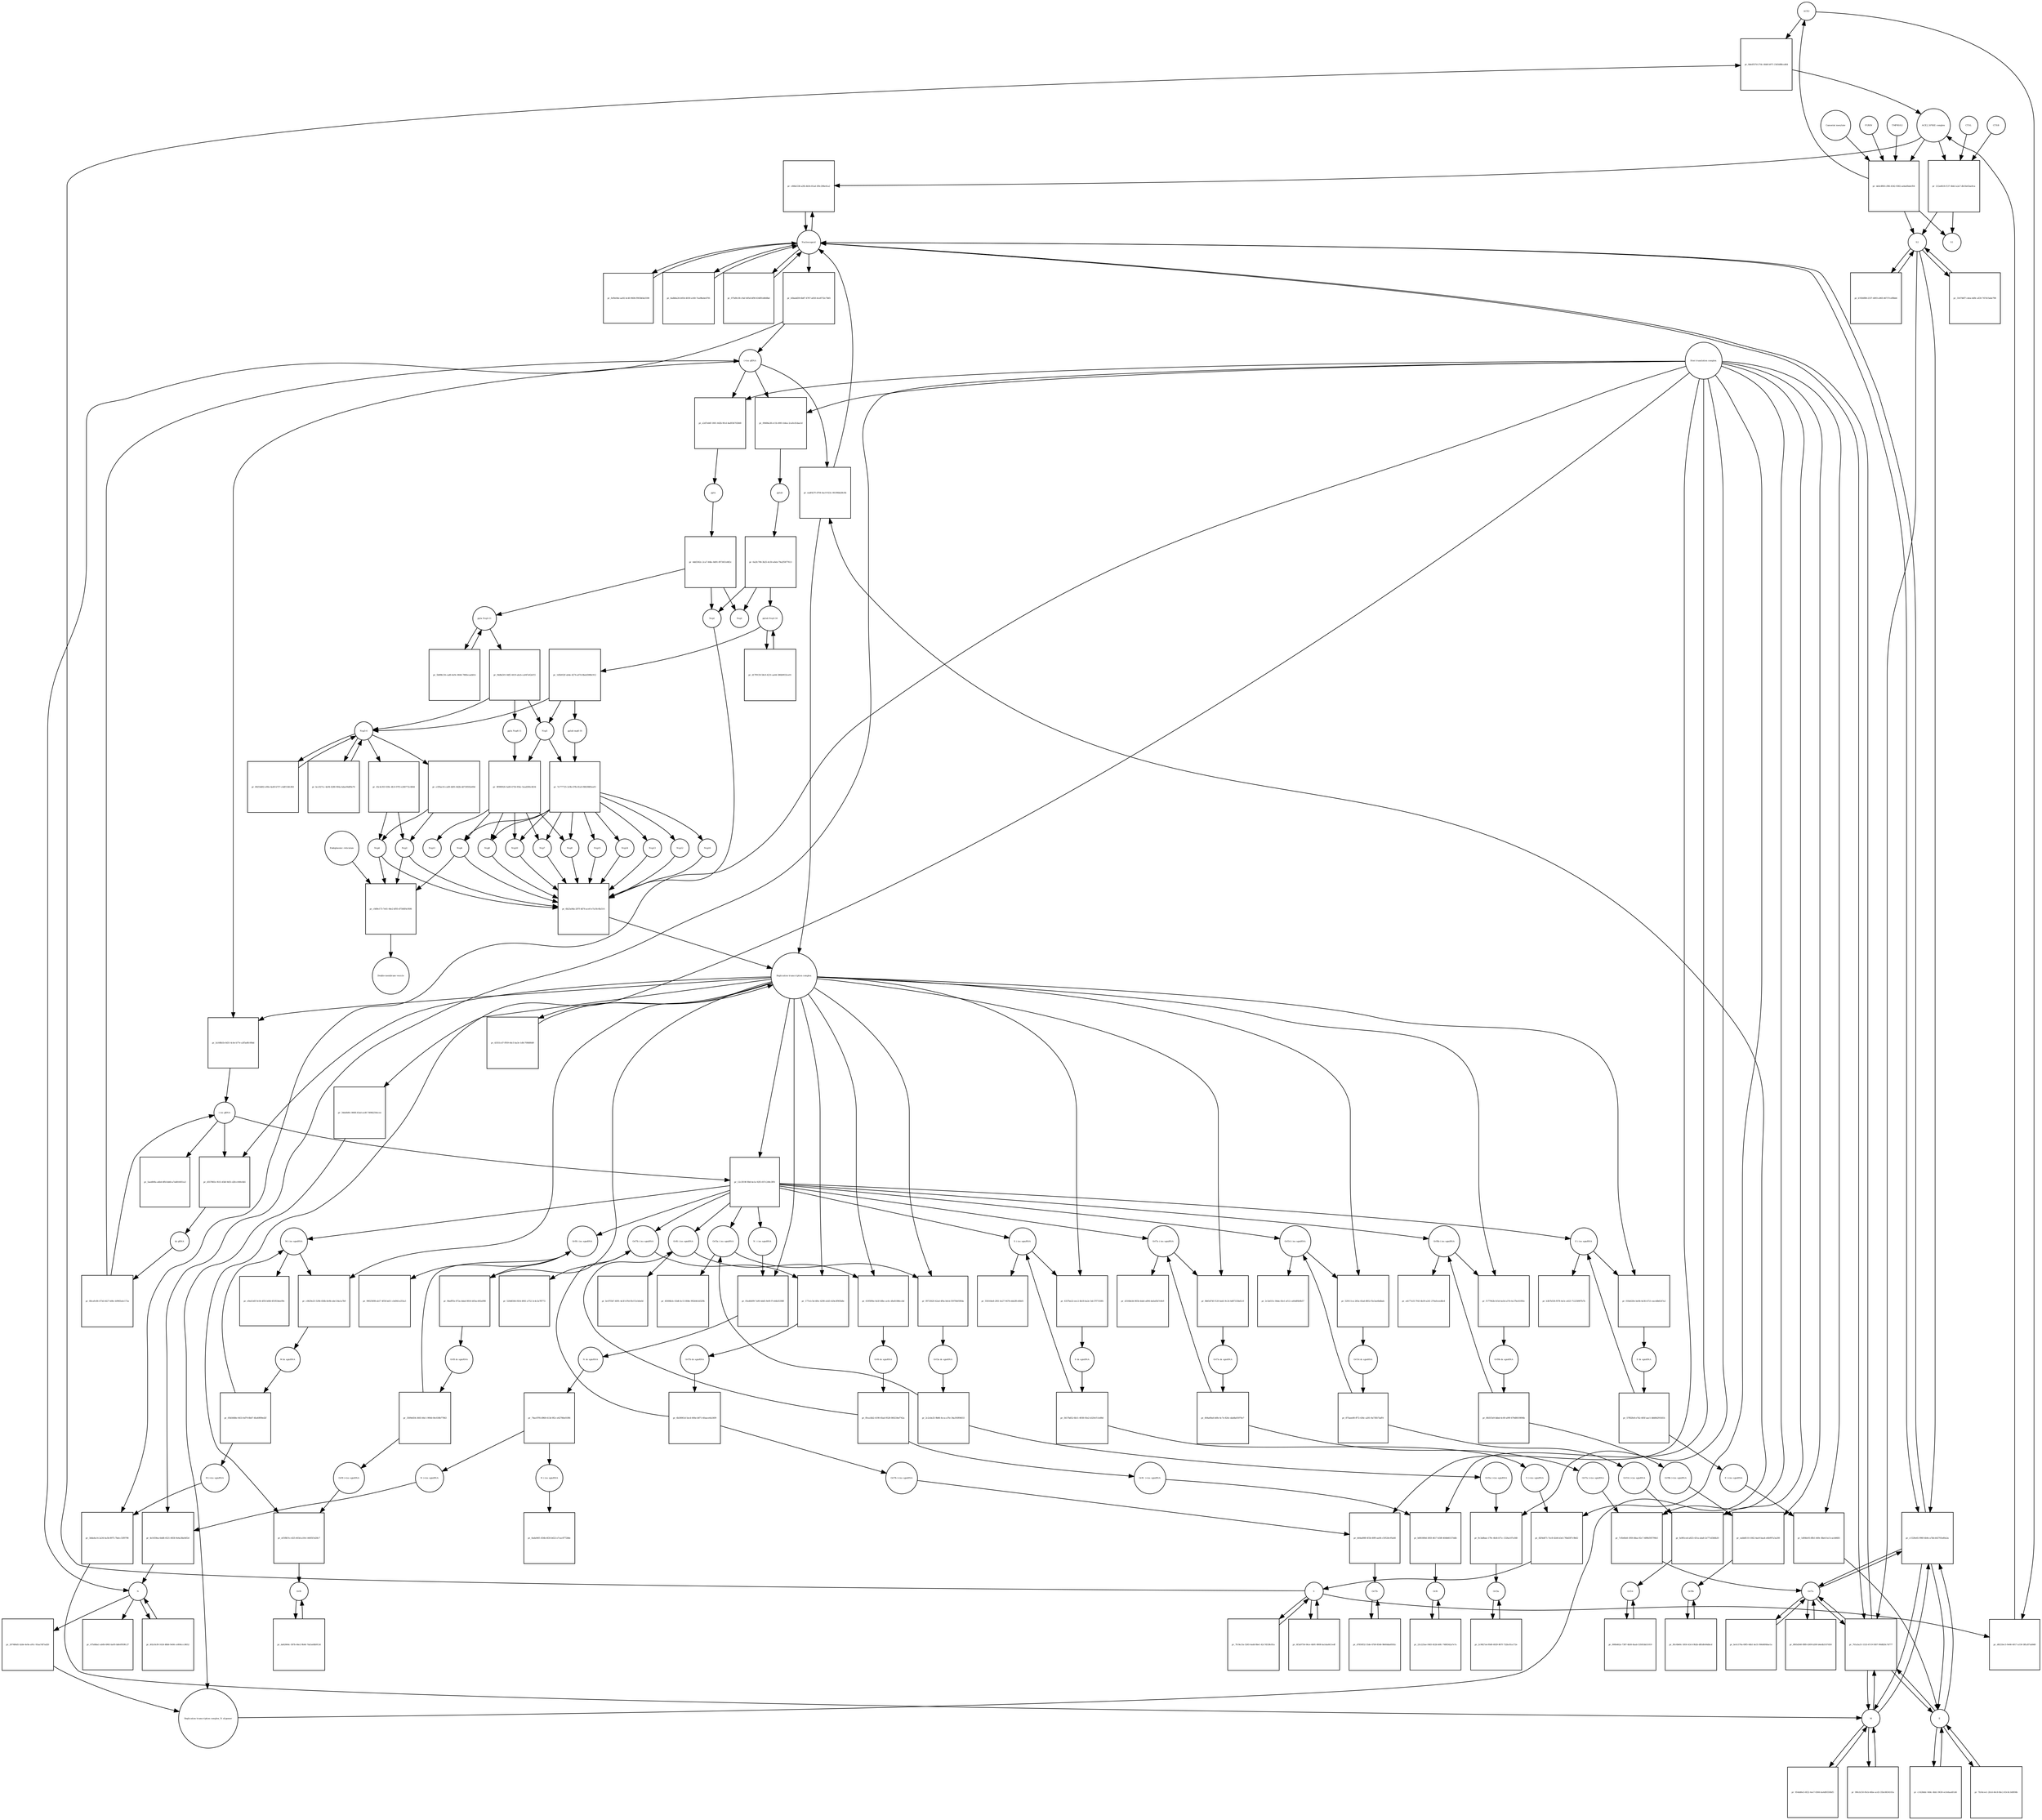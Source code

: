 strict digraph  {
ACE2 [annotation="", bipartite=0, cls=macromolecule, fontsize=4, label=ACE2, shape=circle];
"pr_8ded537d-27dc-40d6-b971-23d3d88ca464" [annotation="", bipartite=1, cls=process, fontsize=4, label="pr_8ded537d-27dc-40d6-b971-23d3d88ca464", shape=square];
"ACE2_SPIKE complex" [annotation="", bipartite=0, cls=complex, fontsize=4, label="ACE2_SPIKE complex", shape=circle];
S [annotation=urn_miriam_uniprot_P0DTC2, bipartite=0, cls=macromolecule, fontsize=4, label=S, shape=circle];
Nucleocapsid [annotation="urn_miriam_obo.go_GO%3A0019013", bipartite=0, cls=complex, fontsize=4, label=Nucleocapsid, shape=circle];
"pr_c866e538-a2fb-4b54-81ad-3f0c298e41a2" [annotation="", bipartite=1, cls=process, fontsize=4, label="pr_c866e538-a2fb-4b54-81ad-3f0c298e41a2", shape=square];
"pr_212a8418-f137-4bb3-a2a7-db10e63ae9ca" [annotation="", bipartite=1, cls=process, fontsize=4, label="pr_212a8418-f137-4bb3-a2a7-db10e63ae9ca", shape=square];
S2 [annotation=urn_miriam_interpro_IPR002552, bipartite=0, cls=macromolecule, fontsize=4, label=S2, shape=circle];
CTSB [annotation="", bipartite=0, cls=macromolecule, fontsize=4, label=CTSB, shape=circle];
CTSL [annotation="", bipartite=0, cls=macromolecule, fontsize=4, label=CTSL, shape=circle];
S1 [annotation=urn_miriam_interpro_IPR002551, bipartite=0, cls=macromolecule, fontsize=4, label=S1, shape=circle];
"pr_d9233ec5-9e66-4017-a150-5ffa3f7ab9d0" [annotation="", bipartite=1, cls=process, fontsize=4, label="pr_d9233ec5-9e66-4017-a150-5ffa3f7ab9d0", shape=square];
"pr_761a5a31-1533-47c9-9307-90d820c7d777" [annotation="", bipartite=1, cls=process, fontsize=4, label="pr_761a5a31-1533-47c9-9307-90d820c7d777", shape=square];
E [annotation=urn_miriam_uniprot_P0DTC4, bipartite=0, cls=macromolecule, fontsize=4, label=E, shape=circle];
M [annotation=urn_miriam_uniprot_P0DTC5, bipartite=0, cls=macromolecule, fontsize=4, label=M, shape=circle];
Orf7a [annotation=urn_miriam_uniprot_P0DTC7, bipartite=0, cls=macromolecule, fontsize=4, label=Orf7a, shape=circle];
"pr_b5badd39-6b87-4767-a650-4ce8732c7b65" [annotation="", bipartite=1, cls=process, fontsize=4, label="pr_b5badd39-6b87-4767-a650-4ce8732c7b65", shape=square];
"(+)ss gRNA" [annotation=urn_miriam_refseq_NC_045512, bipartite=0, cls="nucleic acid feature", fontsize=4, label="(+)ss gRNA", shape=circle];
N [annotation=urn_miriam_uniprot_P0DTC9, bipartite=0, cls="macromolecule multimer", fontsize=4, label=N, shape=circle];
"pr_fef0e04e-aa92-4c40-9606-f903bfda5598" [annotation="", bipartite=1, cls=process, fontsize=4, label="pr_fef0e04e-aa92-4c40-9606-f903bfda5598", shape=square];
"pr_6adb6a26-b934-4030-a160-7ea98a4e4781" [annotation="", bipartite=1, cls=process, fontsize=4, label="pr_6adb6a26-b934-4030-a160-7ea98a4e4781", shape=square];
"pr_475d4ba1-ab0b-4965-ba95-bbfef959fc27" [annotation="", bipartite=1, cls=process, fontsize=4, label="pr_475d4ba1-ab0b-4965-ba95-bbfef959fc27", shape=square];
"pr_402c8cf8-1624-48b6-9e84-ce804ccc8652" [annotation="", bipartite=1, cls=process, fontsize=4, label="pr_402c8cf8-1624-48b6-9e84-ce804ccc8652", shape=square];
"N (+)ss sgmRNA" [annotation=urn_miriam_ncbigene_43740575, bipartite=0, cls="nucleic acid feature", fontsize=4, label="N (+)ss sgmRNA", shape=circle];
"pr_4e1659ea-6dd8-4521-8458-9e4a38a64f2d" [annotation="", bipartite=1, cls=process, fontsize=4, label="pr_4e1659ea-6dd8-4521-8458-9e4a38a64f2d", shape=square];
"Host translation complex" [annotation="urn_miriam_obo.go_GO%3A0070992", bipartite=0, cls=complex, fontsize=4, label="Host translation complex", shape=circle];
"pr_075d9c38-c9af-405d-bf90-634f81d668bd" [annotation="", bipartite=1, cls=process, fontsize=4, label="pr_075d9c38-c9af-405d-bf90-634f81d668bd", shape=square];
"pr_de6c8f60-cf86-4342-9382-aebed9abcf04" [annotation="", bipartite=1, cls=process, fontsize=4, label="pr_de6c8f60-cf86-4342-9382-aebed9abcf04", shape=square];
FURIN [annotation="", bipartite=0, cls=macromolecule, fontsize=4, label=FURIN, shape=circle];
TMPRSS2 [annotation="", bipartite=0, cls=macromolecule, fontsize=4, label=TMPRSS2, shape=circle];
"Camostat mesylate" [annotation="urn_miriam_pubchem.compound_2536", bipartite=0, cls="simple chemical", fontsize=4, label="Camostat mesylate", shape=circle];
"pr_316746f7-cdea-4d9c-af20-747d15abe798" [annotation="", bipartite=1, cls=process, fontsize=4, label="pr_316746f7-cdea-4d9c-af20-747d15abe798", shape=square];
"Replication transcription complex_N oligomer" [annotation="", bipartite=0, cls=complex, fontsize=4, label="Replication transcription complex_N oligomer", shape=circle];
"pr_eadf427f-d704-4ac9-923c-06196bb28c6b" [annotation="", bipartite=1, cls=process, fontsize=4, label="pr_eadf427f-d704-4ac9-923c-06196bb28c6b", shape=square];
"Replication transcription complex" [annotation="", bipartite=0, cls=complex, fontsize=4, label="Replication transcription complex", shape=circle];
"pr_c1529e45-990f-4b9e-a7db-b02705e80a2a" [annotation="", bipartite=1, cls=process, fontsize=4, label="pr_c1529e45-990f-4b9e-a7db-b02705e80a2a", shape=square];
"pr_b7d56f88-2337-4093-a965-66737cef8bb6" [annotation="", bipartite=1, cls=process, fontsize=4, label="pr_b7d56f88-2337-4093-a965-66737cef8bb6", shape=square];
"pp1a Nsp3-11" [annotation=urn_miriam_uniprot_P0DTC1, bipartite=0, cls=macromolecule, fontsize=4, label="pp1a Nsp3-11", shape=circle];
"pr_f4d8a501-8df2-4410-abcb-ca047e62ef15" [annotation="", bipartite=1, cls=process, fontsize=4, label="pr_f4d8a501-8df2-4410-abcb-ca047e62ef15", shape=square];
"pp1a Nsp6-11" [annotation=urn_miriam_uniprot_P0DTC1, bipartite=0, cls=macromolecule, fontsize=4, label="pp1a Nsp6-11", shape=circle];
"Nsp3-4" [annotation="urn_miriam_ncbiprotein_YP_009725299|urn_miriam_ncbiprotein_YP_009725300", bipartite=0, cls=macromolecule, fontsize=4, label="Nsp3-4", shape=circle];
Nsp5 [annotation=urn_miriam_ncbiprotein_YP_009725301, bipartite=0, cls="macromolecule multimer", fontsize=4, label=Nsp5, shape=circle];
"Endoplasmic reticulum" [annotation="urn_miriam_obo.go_GO%3A0005783", bipartite=0, cls=complex, fontsize=4, label="Endoplasmic reticulum", shape=circle];
"pr_c0d9e173-7e61-44e2-bf93-d7566f4cf606" [annotation="", bipartite=1, cls=process, fontsize=4, label="pr_c0d9e173-7e61-44e2-bf93-d7566f4cf606", shape=square];
"Double-membrane vesicle" [annotation="urn_miriam_obo.go_GO%3A0039718", bipartite=0, cls=complex, fontsize=4, label="Double-membrane vesicle", shape=circle];
Nsp4 [annotation=urn_miriam_ncbiprotein_YP_009725300, bipartite=0, cls=macromolecule, fontsize=4, label=Nsp4, shape=circle];
Nsp3 [annotation=urn_miriam_ncbiprotein_YP_009725299, bipartite=0, cls=macromolecule, fontsize=4, label=Nsp3, shape=circle];
Nsp6 [annotation=urn_miriam_ncbiprotein_YP_009725302, bipartite=0, cls=macromolecule, fontsize=4, label=Nsp6, shape=circle];
"pr_5b89b134-cad0-4e9c-8644-786fecaebfcb" [annotation="", bipartite=1, cls=process, fontsize=4, label="pr_5b89b134-cad0-4e9c-8644-786fecaebfcb", shape=square];
"pr_80254d02-e90e-4a49-b757-c4df154fc861" [annotation="", bipartite=1, cls=process, fontsize=4, label="pr_80254d02-e90e-4a49-b757-c4df154fc861", shape=square];
"pp1ab Nsp3-16" [annotation=urn_miriam_uniprot_P0DTD1, bipartite=0, cls=macromolecule, fontsize=4, label="pp1ab Nsp3-16", shape=circle];
"pr_d17f9159-58c0-4231-ae44-586b9933ce01" [annotation="", bipartite=1, cls=process, fontsize=4, label="pr_d17f9159-58c0-4231-ae44-586b9933ce01", shape=square];
"pr_1d5b932f-ab4e-4274-a07d-8beb5988c912" [annotation="", bipartite=1, cls=process, fontsize=4, label="pr_1d5b932f-ab4e-4274-a07d-8beb5988c912", shape=square];
"pp1ab nsp6-16" [annotation=urn_miriam_uniprot_P0DTD1, bipartite=0, cls=macromolecule, fontsize=4, label="pp1ab nsp6-16", shape=circle];
"pr_954dd6e5-6f22-4ee7-8366-ba4df6558bf5" [annotation="", bipartite=1, cls=process, fontsize=4, label="pr_954dd6e5-6f22-4ee7-8366-ba4df6558bf5", shape=square];
"pr_c1428ddc-9d4c-4bb1-9630-ecfe8aad01d6" [annotation="", bipartite=1, cls=process, fontsize=4, label="pr_c1428ddc-9d4c-4bb1-9630-ecfe8aad01d6", shape=square];
"pr_6f3a9754-04ce-4b91-8008-ba1dad411edf" [annotation="", bipartite=1, cls=process, fontsize=4, label="pr_6f3a9754-04ce-4b91-8008-ba1dad411edf", shape=square];
"pr_9f6cb150-f6cb-46be-acd3-35bc8834105a" [annotation="", bipartite=1, cls=process, fontsize=4, label="pr_9f6cb150-f6cb-46be-acd3-35bc8834105a", shape=square];
"pr_7b54cee1-2b1d-46c8-8bc2-83c8c3d0f08b" [annotation="", bipartite=1, cls=process, fontsize=4, label="pr_7b54cee1-2b1d-46c8-8bc2-83c8c3d0f08b", shape=square];
"pr_7fc9a13a-5265-4add-8be1-42c7d538c81a" [annotation="", bipartite=1, cls=process, fontsize=4, label="pr_7fc9a13a-5265-4add-8be1-42c7d538c81a", shape=square];
"pr_be5c576a-69f5-44b1-be31-f66d4f48ae1a" [annotation="", bipartite=1, cls=process, fontsize=4, label="pr_be5c576a-69f5-44b1-be31-f66d4f48ae1a", shape=square];
Orf6 [annotation=urn_miriam_uniprot_P0DTC6, bipartite=0, cls=macromolecule, fontsize=4, label=Orf6, shape=circle];
"pr_23c225ae-f483-452b-b0fc-7480342a7e7a" [annotation="", bipartite=1, cls=process, fontsize=4, label="pr_23c225ae-f483-452b-b0fc-7480342a7e7a", shape=square];
Orf3a [annotation=urn_miriam_uniprot_P0DTC3, bipartite=0, cls=macromolecule, fontsize=4, label=Orf3a, shape=circle];
"pr_2c9827a4-f0d0-4929-867f-732bc81a172e" [annotation="", bipartite=1, cls=process, fontsize=4, label="pr_2c9827a4-f0d0-4929-867f-732bc81a172e", shape=square];
Orf8 [annotation=urn_miriam_uniprot_P0DTC8, bipartite=0, cls=macromolecule, fontsize=4, label=Orf8, shape=circle];
"pr_da82664c-587b-44e2-9b44-7da5a0db913d" [annotation="", bipartite=1, cls=process, fontsize=4, label="pr_da82664c-587b-44e2-9b44-7da5a0db913d", shape=square];
Orf9b [annotation=urn_miriam_uniprot_P0DTD2, bipartite=0, cls=macromolecule, fontsize=4, label=Orf9b, shape=circle];
"pr_85c6b60c-5816-43c4-9b2b-d85dfe84dbcd" [annotation="", bipartite=1, cls=process, fontsize=4, label="pr_85c6b60c-5816-43c4-9b2b-d85dfe84dbcd", shape=square];
Orf14 [annotation=urn_miriam_uniprot_P0DTD3, bipartite=0, cls=macromolecule, fontsize=4, label=Orf14, shape=circle];
"pr_000b462a-7387-4b56-8aab-53581bb51019" [annotation="", bipartite=1, cls=process, fontsize=4, label="pr_000b462a-7387-4b56-8aab-53581bb51019", shape=square];
Orf7b [annotation=urn_miriam_uniprot_P0DTD8, bipartite=0, cls=macromolecule, fontsize=4, label=Orf7b, shape=circle];
"pr_d7850f32-55de-47b9-8546-9b60dda8592c" [annotation="", bipartite=1, cls=process, fontsize=4, label="pr_d7850f32-55de-47b9-8546-9b60dda8592c", shape=square];
"pr_8f65d560-f8f8-4309-b200-b4edb3107d50" [annotation="", bipartite=1, cls=process, fontsize=4, label="pr_8f65d560-f8f8-4309-b200-b4edb3107d50", shape=square];
"M (+)ss sgmRNA" [annotation="", bipartite=0, cls="nucleic acid feature", fontsize=4, label="M (+)ss sgmRNA", shape=circle];
"pr_3dda4a14-2a34-4a3b-8975-7bdcc33f9798" [annotation="", bipartite=1, cls=process, fontsize=4, label="pr_3dda4a14-2a34-4a3b-8975-7bdcc33f9798", shape=square];
"E (+)ss sgmRNA" [annotation="", bipartite=0, cls="nucleic acid feature", fontsize=4, label="E (+)ss sgmRNA", shape=circle];
"pr_1df46e93-8fb1-449c-8be6-fa11cacb8683" [annotation="", bipartite=1, cls=process, fontsize=4, label="pr_1df46e93-8fb1-449c-8be6-fa11cacb8683", shape=square];
"S (+)ss sgmRNA" [annotation="", bipartite=0, cls="nucleic acid feature", fontsize=4, label="S (+)ss sgmRNA", shape=circle];
"pr_82f4d471-7ec8-42d4-b3e5-76bd307c9b62" [annotation="", bipartite=1, cls=process, fontsize=4, label="pr_82f4d471-7ec8-42d4-b3e5-76bd307c9b62", shape=square];
"Orf7a (+)ss sgmRNA" [annotation="", bipartite=0, cls="nucleic acid feature", fontsize=4, label="Orf7a (+)ss sgmRNA", shape=circle];
"pr_7cfb40e8-1f69-48aa-92c7-489b595799e5" [annotation="", bipartite=1, cls=process, fontsize=4, label="pr_7cfb40e8-1f69-48aa-92c7-489b595799e5", shape=square];
"Orf6  (+)ss sgmRNA" [annotation="", bipartite=0, cls="nucleic acid feature", fontsize=4, label="Orf6  (+)ss sgmRNA", shape=circle];
"pr_b081800d-385f-4617-b58f-464b66157ddb" [annotation="", bipartite=1, cls=process, fontsize=4, label="pr_b081800d-385f-4617-b58f-464b66157ddb", shape=square];
"Orf3a (+)ss sgmRNA" [annotation="", bipartite=0, cls="nucleic acid feature", fontsize=4, label="Orf3a (+)ss sgmRNA", shape=circle];
"pr_9c3a8bae-179c-4fe8-b71c-1326a107e368" [annotation="", bipartite=1, cls=process, fontsize=4, label="pr_9c3a8bae-179c-4fe8-b71c-1326a107e368", shape=square];
"Orf8 (+)ss sgmRNA" [annotation="", bipartite=0, cls="nucleic acid feature", fontsize=4, label="Orf8 (+)ss sgmRNA", shape=circle];
"pr_ef1f8b7e-c625-403d-a104-14605f1d28c7" [annotation="", bipartite=1, cls=process, fontsize=4, label="pr_ef1f8b7e-c625-403d-a104-14605f1d28c7", shape=square];
"Orf9b (+)ss sgmRNA" [annotation="", bipartite=0, cls="nucleic acid feature", fontsize=4, label="Orf9b (+)ss sgmRNA", shape=circle];
"pr_eabb8110-1662-4ae9-baa4-e6b997a3a200" [annotation="", bipartite=1, cls=process, fontsize=4, label="pr_eabb8110-1662-4ae9-baa4-e6b997a3a200", shape=square];
"Orf14 (+)ss sgmRNA" [annotation="", bipartite=0, cls="nucleic acid feature", fontsize=4, label="Orf14 (+)ss sgmRNA", shape=circle];
"pr_fa981ced-a823-431a-aba8-2e771d3b6b20" [annotation="", bipartite=1, cls=process, fontsize=4, label="pr_fa981ced-a823-431a-aba8-2e771d3b6b20", shape=square];
"Orf7b (+)ss sgmRNA" [annotation="", bipartite=0, cls="nucleic acid feature", fontsize=4, label="Orf7b (+)ss sgmRNA", shape=circle];
"pr_b64ad98f-6f3b-49f9-aa04-c59526c95a66" [annotation="", bipartite=1, cls=process, fontsize=4, label="pr_b64ad98f-6f3b-49f9-aa04-c59526c95a66", shape=square];
"(-)ss gRNA" [annotation=urn_miriam_refseq_NC_045512, bipartite=0, cls="nucleic acid feature", fontsize=4, label="(-)ss gRNA", shape=circle];
"pr_5aed00fa-a4b4-4ffd-bbfd-a7a6816051a3" [annotation="", bipartite=1, cls=process, fontsize=4, label="pr_5aed00fa-a4b4-4ffd-bbfd-a7a6816051a3", shape=square];
"pr_207484d1-b2de-4e9a-a91c-93aa7df7ad20" [annotation="", bipartite=1, cls=process, fontsize=4, label="pr_207484d1-b2de-4e9a-a91c-93aa7df7ad20", shape=square];
"pr_fa168b1b-0d31-4c4e-b77e-a3f5a8fc00bd" [annotation="", bipartite=1, cls=process, fontsize=4, label="pr_fa168b1b-0d31-4c4e-b77e-a3f5a8fc00bd", shape=square];
"M (-)ss sgmRNA" [annotation=urn_miriam_ncbigene_43740571, bipartite=0, cls="nucleic acid feature", fontsize=4, label="M (-)ss sgmRNA", shape=circle];
"pr_e9afcb0f-9c04-4f50-b0fd-6f1f034ee99c" [annotation="", bipartite=1, cls=process, fontsize=4, label="pr_e9afcb0f-9c04-4f50-b0fd-6f1f034ee99c", shape=square];
"E (-)ss sgmRNA" [annotation=urn_miriam_ncbigene_43740570, bipartite=0, cls="nucleic acid feature", fontsize=4, label="E (-)ss sgmRNA", shape=circle];
"pr_b3b7b536-f078-4e3c-a023-7122589f7b7b" [annotation="", bipartite=1, cls=process, fontsize=4, label="pr_b3b7b536-f078-4e3c-a023-7122589f7b7b", shape=square];
"S (-)ss sgmRNA" [annotation="", bipartite=0, cls="nucleic acid feature", fontsize=4, label="S (-)ss sgmRNA", shape=circle];
"pr_550164e8-2f61-4e27-9478-ebb2ffc40b01" [annotation="", bipartite=1, cls=process, fontsize=4, label="pr_550164e8-2f61-4e27-9478-ebb2ffc40b01", shape=square];
"Orf7a (-)ss sgmRNA" [annotation="", bipartite=0, cls="nucleic acid feature", fontsize=4, label="Orf7a (-)ss sgmRNA", shape=circle];
"pr_d316bb3d-065b-4da6-a894-dafad5b7e9e9" [annotation="", bipartite=1, cls=process, fontsize=4, label="pr_d316bb3d-065b-4da6-a894-dafad5b7e9e9", shape=square];
"Orf6 (-)ss sgmRNA" [annotation="", bipartite=0, cls="nucleic acid feature", fontsize=4, label="Orf6 (-)ss sgmRNA", shape=circle];
"pr_bc67f3b7-4091-4e3f-b7fd-f0cf13cb0a0d" [annotation="", bipartite=1, cls=process, fontsize=4, label="pr_bc67f3b7-4091-4e3f-b7fd-f0cf13cb0a0d", shape=square];
"Orf3a (-)ss sgmRNA" [annotation="", bipartite=0, cls="nucleic acid feature", fontsize=4, label="Orf3a (-)ss sgmRNA", shape=circle];
"pr_45006b3c-63d6-4c15-808e-992b9e5d329b" [annotation="", bipartite=1, cls=process, fontsize=4, label="pr_45006b3c-63d6-4c15-808e-992b9e5d329b", shape=square];
"Orf8 (-)ss sgmRNA" [annotation="", bipartite=0, cls="nucleic acid feature", fontsize=4, label="Orf8 (-)ss sgmRNA", shape=circle];
"pr_99025698-ab17-4f58-bd11-cb4941e255a3" [annotation="", bipartite=1, cls=process, fontsize=4, label="pr_99025698-ab17-4f58-bd11-cb4941e255a3", shape=square];
"Orf9b (-)ss sgmRNA" [annotation="", bipartite=0, cls="nucleic acid feature", fontsize=4, label="Orf9b (-)ss sgmRNA", shape=circle];
"pr_a4177a33-7f43-4b39-a241-270a0ceed6e4" [annotation="", bipartite=1, cls=process, fontsize=4, label="pr_a4177a33-7f43-4b39-a241-270a0ceed6e4", shape=square];
"Orf14 (-)ss sgmRNA" [annotation="", bipartite=0, cls="nucleic acid feature", fontsize=4, label="Orf14 (-)ss sgmRNA", shape=circle];
"pr_2c5a615c-04da-45e1-af12-ca64df6b9b57" [annotation="", bipartite=1, cls=process, fontsize=4, label="pr_2c5a615c-04da-45e1-af12-ca64df6b9b57", shape=square];
"Orf7b (-)ss sgmRNA" [annotation="", bipartite=0, cls="nucleic acid feature", fontsize=4, label="Orf7b (-)ss sgmRNA", shape=circle];
"pr_520d6566-f454-4961-a752-3c4c3a7ff772" [annotation="", bipartite=1, cls=process, fontsize=4, label="pr_520d6566-f454-4961-a752-3c4c3a7ff772", shape=square];
"pr_d557883c-f615-45bf-9d51-d2fcc049c4b5" [annotation="", bipartite=1, cls=process, fontsize=4, label="pr_d557883c-f615-45bf-9d51-d2fcc049c4b5", shape=square];
"ds gRNA" [annotation=urn_miriam_refseq_NC_045512, bipartite=0, cls="nucleic acid feature", fontsize=4, label="ds gRNA", shape=circle];
"pr_c0629e25-529b-458b-8e9b-ede134a1a7b9" [annotation="", bipartite=1, cls=process, fontsize=4, label="pr_c0629e25-529b-458b-8e9b-ede134a1a7b9", shape=square];
"M ds sgmRNA" [annotation="", bipartite=0, cls="nucleic acid feature", fontsize=4, label="M ds sgmRNA", shape=circle];
"pr_018a620e-be0b-4e36-b721-eacddb6247a2" [annotation="", bipartite=1, cls=process, fontsize=4, label="pr_018a620e-be0b-4e36-b721-eacddb6247a2", shape=square];
"E ds sgmRNA" [annotation="", bipartite=0, cls="nucleic acid feature", fontsize=4, label="E ds sgmRNA", shape=circle];
"pr_6337be22-eec2-4b18-ba2e-5dc57f7150f4" [annotation="", bipartite=1, cls=process, fontsize=4, label="pr_6337be22-eec2-4b18-ba2e-5dc57f7150f4", shape=square];
"S ds sgmRNA" [annotation="", bipartite=0, cls="nucleic acid feature", fontsize=4, label="S ds sgmRNA", shape=circle];
"pr_8b65d74f-f120-4ab5-9c24-4d87333bd1c0" [annotation="", bipartite=1, cls=process, fontsize=4, label="pr_8b65d74f-f120-4ab5-9c24-4d87333bd1c0", shape=square];
"Orf7a ds sgmRNA" [annotation="", bipartite=0, cls="nucleic acid feature", fontsize=4, label="Orf7a ds sgmRNA", shape=circle];
"pr_6195f06e-0a5f-48bc-ac6c-dfa81086ccbd" [annotation="", bipartite=1, cls=process, fontsize=4, label="pr_6195f06e-0a5f-48bc-ac6c-dfa81086ccbd", shape=square];
"Orf6 ds sgmRNA" [annotation="", bipartite=0, cls="nucleic acid feature", fontsize=4, label="Orf6 ds sgmRNA", shape=circle];
"pr_f8733620-42ad-4f0a-b0cb-f3970b059fda" [annotation="", bipartite=1, cls=process, fontsize=4, label="pr_f8733620-42ad-4f0a-b0cb-f3970b059fda", shape=square];
"Orf3a ds sgmRNA" [annotation="", bipartite=0, cls="nucleic acid feature", fontsize=4, label="Orf3a ds sgmRNA", shape=circle];
"pr_9bafff5e-872a-4dab-9816-b93ac492a998" [annotation="", bipartite=1, cls=process, fontsize=4, label="pr_9bafff5e-872a-4dab-9816-b93ac492a998", shape=square];
"Orf8 ds sgmRNA" [annotation="", bipartite=0, cls="nucleic acid feature", fontsize=4, label="Orf8 ds sgmRNA", shape=circle];
"pr_f177942b-fe5d-4a5d-a37d-4c27bc61092c" [annotation="", bipartite=1, cls=process, fontsize=4, label="pr_f177942b-fe5d-4a5d-a37d-4c27bc61092c", shape=square];
"Orf9b ds sgmRNA" [annotation="", bipartite=0, cls="nucleic acid feature", fontsize=4, label="Orf9b ds sgmRNA", shape=circle];
"pr_529111ca-265a-45ad-8852-f5e3ae6bdbab" [annotation="", bipartite=1, cls=process, fontsize=4, label="pr_529111ca-265a-45ad-8852-f5e3ae6bdbab", shape=square];
"Orf14 ds sgmRNA" [annotation="", bipartite=0, cls="nucleic acid feature", fontsize=4, label="Orf14 ds sgmRNA", shape=circle];
"pr_177e1c5d-4f4c-4290-a5d3-420e3f905b8e" [annotation="", bipartite=1, cls=process, fontsize=4, label="pr_177e1c5d-4f4c-4290-a5d3-420e3f905b8e", shape=square];
"Orf7b ds sgmRNA" [annotation="", bipartite=0, cls="nucleic acid feature", fontsize=4, label="Orf7b ds sgmRNA", shape=circle];
"pr_08ca9c86-473d-4427-b06c-b9965edc172a" [annotation="", bipartite=1, cls=process, fontsize=4, label="pr_08ca9c86-473d-4427-b06c-b9965edc172a", shape=square];
"pr_05b5668e-0433-4d79-8b67-4fa40f89ed2f" [annotation="", bipartite=1, cls=process, fontsize=4, label="pr_05b5668e-0433-4d79-8b67-4fa40f89ed2f", shape=square];
"pr_57f82fe8-e7b2-405f-aac1-b8d64291fd1b" [annotation="", bipartite=1, cls=process, fontsize=4, label="pr_57f82fe8-e7b2-405f-aac1-b8d64291fd1b", shape=square];
"pr_5617bd52-6b11-4938-93e2-b329cf11e88d" [annotation="", bipartite=1, cls=process, fontsize=4, label="pr_5617bd52-6b11-4938-93e2-b329cf11e88d", shape=square];
"pr_604a69a6-b0fe-4c7e-824c-dab8a05970e7" [annotation="", bipartite=1, cls=process, fontsize=4, label="pr_604a69a6-b0fe-4c7e-824c-dab8a05970e7", shape=square];
"pr_f0ca1db2-4190-45ad-9528-060234ef742a" [annotation="", bipartite=1, cls=process, fontsize=4, label="pr_f0ca1db2-4190-45ad-9528-060234ef742a", shape=square];
"pr_2c2cde25-9b86-4cca-a7fe-34a393f06033" [annotation="", bipartite=1, cls=process, fontsize=4, label="pr_2c2cde25-9b86-4cca-a7fe-34a393f06033", shape=square];
"pr_3509e834-3603-46c1-900d-04c030b77843" [annotation="", bipartite=1, cls=process, fontsize=4, label="pr_3509e834-3603-46c1-900d-04c030b77843", shape=square];
"pr_8fd1f3e9-bbbd-4c69-a99f-679d8019894b" [annotation="", bipartite=1, cls=process, fontsize=4, label="pr_8fd1f3e9-bbbd-4c69-a99f-679d8019894b", shape=square];
"pr_875aee80-ff72-436c-a281-9a73fb73aff4" [annotation="", bipartite=1, cls=process, fontsize=4, label="pr_875aee80-ff72-436c-a281-9a73fb73aff4", shape=square];
"pr_6b30061d-5ecd-406e-b871-40aace6e2409" [annotation="", bipartite=1, cls=process, fontsize=4, label="pr_6b30061d-5ecd-406e-b871-40aace6e2409", shape=square];
"N  (-)ss sgmRNA" [annotation=urn_miriam_ncbigene_43740575, bipartite=0, cls="nucleic acid feature", fontsize=4, label="N  (-)ss sgmRNA", shape=circle];
"pr_05a46499-7a90-4dd5-9e9f-f7c44b35398f" [annotation="", bipartite=1, cls=process, fontsize=4, label="pr_05a46499-7a90-4dd5-9e9f-f7c44b35398f", shape=square];
"N ds sgmRNA" [annotation="", bipartite=0, cls="nucleic acid feature", fontsize=4, label="N ds sgmRNA", shape=circle];
"pr_74ac87f6-d968-413d-9f2c-e62786e01f86" [annotation="", bipartite=1, cls=process, fontsize=4, label="pr_74ac87f6-d968-413d-9f2c-e62786e01f86", shape=square];
"N (-)ss sgmRNA" [annotation="", bipartite=0, cls="nucleic acid feature", fontsize=4, label="N (-)ss sgmRNA", shape=circle];
pp1ab [annotation=urn_miriam_uniprot_P0DTD1, bipartite=0, cls=macromolecule, fontsize=4, label=pp1ab, shape=circle];
"pr_0a2fc708-3b25-4c50-a0eb-79a2f5877613" [annotation="", bipartite=1, cls=process, fontsize=4, label="pr_0a2fc708-3b25-4c50-a0eb-79a2f5877613", shape=square];
Nsp2 [annotation=urn_miriam_ncbiprotein_YP_009725298, bipartite=0, cls=macromolecule, fontsize=4, label=Nsp2, shape=circle];
Nsp1 [annotation=urn_miriam_ncbiprotein_YP_009725297, bipartite=0, cls=macromolecule, fontsize=4, label=Nsp1, shape=circle];
pp1a [annotation=urn_miriam_uniprot_P0DTC1, bipartite=0, cls=macromolecule, fontsize=4, label=pp1a, shape=circle];
"pr_4dd3362c-2ca7-44bc-8d91-f873651d4f2c" [annotation="", bipartite=1, cls=process, fontsize=4, label="pr_4dd3362c-2ca7-44bc-8d91-f873651d4f2c", shape=square];
"pr_bcc027cc-4e94-4280-904a-bdae94df0e76" [annotation="", bipartite=1, cls=process, fontsize=4, label="pr_bcc027cc-4e94-4280-904a-bdae94df0e76", shape=square];
"pr_45c4c91f-039c-4fc0-97f3-e260772c4844" [annotation="", bipartite=1, cls=process, fontsize=4, label="pr_45c4c91f-039c-4fc0-97f3-e260772c4844", shape=square];
"pr_e1f9ae16-ca69-4d91-8d2b-dd730592e69d" [annotation="", bipartite=1, cls=process, fontsize=4, label="pr_e1f9ae16-ca69-4d91-8d2b-dd730592e69d", shape=square];
"pr_9f990926-5a08-4756-954c-5ead300c4634" [annotation="", bipartite=1, cls=process, fontsize=4, label="pr_9f990926-5a08-4756-954c-5ead300c4634", shape=square];
Nsp7 [annotation=urn_miriam_ncbiprotein_YP_009725303, bipartite=0, cls=macromolecule, fontsize=4, label=Nsp7, shape=circle];
Nsp8 [annotation=urn_miriam_ncbiprotein_YP_009725304, bipartite=0, cls=macromolecule, fontsize=4, label=Nsp8, shape=circle];
Nsp9 [annotation=urn_miriam_ncbiprotein_YP_009725305, bipartite=0, cls=macromolecule, fontsize=4, label=Nsp9, shape=circle];
Nsp10 [annotation=urn_miriam_ncbiprotein_YP_009725306, bipartite=0, cls=macromolecule, fontsize=4, label=Nsp10, shape=circle];
Nsp11 [annotation=urn_miriam_ncbiprotein_YP_009725312, bipartite=0, cls=macromolecule, fontsize=4, label=Nsp11, shape=circle];
"pr_7e777725-3c9b-47fb-81a0-f8829885eef3" [annotation="", bipartite=1, cls=process, fontsize=4, label="pr_7e777725-3c9b-47fb-81a0-f8829885eef3", shape=square];
Nsp13 [annotation=urn_miriam_ncbiprotein_YP_009725308, bipartite=0, cls=macromolecule, fontsize=4, label=Nsp13, shape=circle];
Nsp12 [annotation=urn_miriam_ncbiprotein_YP_009725307, bipartite=0, cls=macromolecule, fontsize=4, label=Nsp12, shape=circle];
Nsp16 [annotation=urn_miriam_ncbiprotein_YP_009725311, bipartite=0, cls=macromolecule, fontsize=4, label=Nsp16, shape=circle];
Nsp15 [annotation=urn_miriam_ncbiprotein_YP_009725310, bipartite=0, cls=macromolecule, fontsize=4, label=Nsp15, shape=circle];
Nsp14 [annotation=urn_miriam_ncbiprotein_YP_009725309, bipartite=0, cls=macromolecule, fontsize=4, label=Nsp14, shape=circle];
"pr_6b23a9da-287f-4d74-ace0-e7a10c4fa514" [annotation="", bipartite=1, cls=process, fontsize=4, label="pr_6b23a9da-287f-4d74-ace0-e7a10c4fa514", shape=square];
"pr_e2d7eb6f-1801-442b-9fcd-4ad93b7028d0" [annotation="", bipartite=1, cls=process, fontsize=4, label="pr_e2d7eb6f-1801-442b-9fcd-4ad93b7028d0", shape=square];
"pr_09486a38-e11b-4901-b4ea-2ca0cd1daa1d" [annotation="", bipartite=1, cls=process, fontsize=4, label="pr_09486a38-e11b-4901-b4ea-2ca0cd1daa1d", shape=square];
"pr_0ada94f1-834b-4f20-b622-e7cac8772b8e" [annotation="", bipartite=1, cls=process, fontsize=4, label="pr_0ada94f1-834b-4f20-b622-e7cac8772b8e", shape=square];
"pr_43551cd7-f959-44c5-ba3e-1d0c708480d9" [annotation="", bipartite=1, cls=process, fontsize=4, label="pr_43551cd7-f959-44c5-ba3e-1d0c708480d9", shape=square];
"pr_34de8d0c-8668-43ad-acd0-7d06b256ecee" [annotation="", bipartite=1, cls=process, fontsize=4, label="pr_34de8d0c-8668-43ad-acd0-7d06b256ecee", shape=square];
"pr_12c3f19f-f0bf-4e1e-92f5-057c249c3f91" [annotation="", bipartite=1, cls=process, fontsize=4, label="pr_12c3f19f-f0bf-4e1e-92f5-057c249c3f91", shape=square];
ACE2 -> "pr_8ded537d-27dc-40d6-b971-23d3d88ca464"  [annotation="", interaction_type=consumption];
ACE2 -> "pr_d9233ec5-9e66-4017-a150-5ffa3f7ab9d0"  [annotation="", interaction_type=consumption];
"pr_8ded537d-27dc-40d6-b971-23d3d88ca464" -> "ACE2_SPIKE complex"  [annotation="", interaction_type=production];
"ACE2_SPIKE complex" -> "pr_c866e538-a2fb-4b54-81ad-3f0c298e41a2"  [annotation="urn_miriam_pubmed_32142651|urn_miriam_pubmed_32094589|urn_miriam_taxonomy_2697049", interaction_type=stimulation];
"ACE2_SPIKE complex" -> "pr_212a8418-f137-4bb3-a2a7-db10e63ae9ca"  [annotation="", interaction_type=consumption];
"ACE2_SPIKE complex" -> "pr_de6c8f60-cf86-4342-9382-aebed9abcf04"  [annotation="", interaction_type=consumption];
S -> "pr_8ded537d-27dc-40d6-b971-23d3d88ca464"  [annotation="", interaction_type=consumption];
S -> "pr_d9233ec5-9e66-4017-a150-5ffa3f7ab9d0"  [annotation="", interaction_type=consumption];
S -> "pr_6f3a9754-04ce-4b91-8008-ba1dad411edf"  [annotation="", interaction_type=consumption];
S -> "pr_7fc9a13a-5265-4add-8be1-42c7d538c81a"  [annotation="", interaction_type=consumption];
Nucleocapsid -> "pr_c866e538-a2fb-4b54-81ad-3f0c298e41a2"  [annotation="", interaction_type=consumption];
Nucleocapsid -> "pr_761a5a31-1533-47c9-9307-90d820c7d777"  [annotation="", interaction_type=consumption];
Nucleocapsid -> "pr_b5badd39-6b87-4767-a650-4ce8732c7b65"  [annotation="", interaction_type=consumption];
Nucleocapsid -> "pr_fef0e04e-aa92-4c40-9606-f903bfda5598"  [annotation="", interaction_type=consumption];
Nucleocapsid -> "pr_6adb6a26-b934-4030-a160-7ea98a4e4781"  [annotation="", interaction_type=consumption];
Nucleocapsid -> "pr_075d9c38-c9af-405d-bf90-634f81d668bd"  [annotation="", interaction_type=consumption];
Nucleocapsid -> "pr_c1529e45-990f-4b9e-a7db-b02705e80a2a"  [annotation="", interaction_type=consumption];
"pr_c866e538-a2fb-4b54-81ad-3f0c298e41a2" -> Nucleocapsid  [annotation="", interaction_type=production];
"pr_212a8418-f137-4bb3-a2a7-db10e63ae9ca" -> S2  [annotation="", interaction_type=production];
"pr_212a8418-f137-4bb3-a2a7-db10e63ae9ca" -> S1  [annotation="", interaction_type=production];
S2 -> "pr_761a5a31-1533-47c9-9307-90d820c7d777"  [annotation="urn_miriam_pubmed_32142651|urn_miriam_pubmed_32094589|urn_miriam_pubmed_32047258|urn_miriam_taxonomy_2697049", interaction_type=stimulation];
S2 -> "pr_316746f7-cdea-4d9c-af20-747d15abe798"  [annotation="", interaction_type=consumption];
S2 -> "pr_c1529e45-990f-4b9e-a7db-b02705e80a2a"  [annotation="urn_miriam_pubmed_32142651|urn_miriam_pubmed_32047258|urn_miriam_taxonomy_2697049", interaction_type=stimulation];
S2 -> "pr_b7d56f88-2337-4093-a965-66737cef8bb6"  [annotation="", interaction_type=consumption];
CTSB -> "pr_212a8418-f137-4bb3-a2a7-db10e63ae9ca"  [annotation="urn_miriam_pubmed_32142651|urn_miriam_taxonomy_2697049", interaction_type=catalysis];
CTSL -> "pr_212a8418-f137-4bb3-a2a7-db10e63ae9ca"  [annotation="urn_miriam_pubmed_32142651|urn_miriam_taxonomy_2697049", interaction_type=catalysis];
"pr_d9233ec5-9e66-4017-a150-5ffa3f7ab9d0" -> "ACE2_SPIKE complex"  [annotation="", interaction_type=production];
"pr_761a5a31-1533-47c9-9307-90d820c7d777" -> Nucleocapsid  [annotation="", interaction_type=production];
"pr_761a5a31-1533-47c9-9307-90d820c7d777" -> E  [annotation="", interaction_type=production];
"pr_761a5a31-1533-47c9-9307-90d820c7d777" -> M  [annotation="", interaction_type=production];
"pr_761a5a31-1533-47c9-9307-90d820c7d777" -> Orf7a  [annotation="", interaction_type=production];
E -> "pr_761a5a31-1533-47c9-9307-90d820c7d777"  [annotation="", interaction_type=consumption];
E -> "pr_c1529e45-990f-4b9e-a7db-b02705e80a2a"  [annotation="", interaction_type=consumption];
E -> "pr_c1428ddc-9d4c-4bb1-9630-ecfe8aad01d6"  [annotation="", interaction_type=consumption];
E -> "pr_7b54cee1-2b1d-46c8-8bc2-83c8c3d0f08b"  [annotation="", interaction_type=consumption];
M -> "pr_761a5a31-1533-47c9-9307-90d820c7d777"  [annotation="", interaction_type=consumption];
M -> "pr_c1529e45-990f-4b9e-a7db-b02705e80a2a"  [annotation="", interaction_type=consumption];
M -> "pr_954dd6e5-6f22-4ee7-8366-ba4df6558bf5"  [annotation="", interaction_type=consumption];
M -> "pr_9f6cb150-f6cb-46be-acd3-35bc8834105a"  [annotation="", interaction_type=consumption];
Orf7a -> "pr_761a5a31-1533-47c9-9307-90d820c7d777"  [annotation="", interaction_type=consumption];
Orf7a -> "pr_c1529e45-990f-4b9e-a7db-b02705e80a2a"  [annotation="", interaction_type=consumption];
Orf7a -> "pr_be5c576a-69f5-44b1-be31-f66d4f48ae1a"  [annotation="", interaction_type=consumption];
Orf7a -> "pr_8f65d560-f8f8-4309-b200-b4edb3107d50"  [annotation="", interaction_type=consumption];
"pr_b5badd39-6b87-4767-a650-4ce8732c7b65" -> "(+)ss gRNA"  [annotation="", interaction_type=production];
"pr_b5badd39-6b87-4767-a650-4ce8732c7b65" -> N  [annotation="", interaction_type=production];
"(+)ss gRNA" -> "pr_eadf427f-d704-4ac9-923c-06196bb28c6b"  [annotation="", interaction_type=consumption];
"(+)ss gRNA" -> "pr_fa168b1b-0d31-4c4e-b77e-a3f5a8fc00bd"  [annotation="", interaction_type=consumption];
"(+)ss gRNA" -> "pr_e2d7eb6f-1801-442b-9fcd-4ad93b7028d0"  [annotation="", interaction_type=consumption];
"(+)ss gRNA" -> "pr_09486a38-e11b-4901-b4ea-2ca0cd1daa1d"  [annotation="", interaction_type=consumption];
N -> "pr_475d4ba1-ab0b-4965-ba95-bbfef959fc27"  [annotation="", interaction_type=consumption];
N -> "pr_402c8cf8-1624-48b6-9e84-ce804ccc8652"  [annotation="", interaction_type=consumption];
N -> "pr_207484d1-b2de-4e9a-a91c-93aa7df7ad20"  [annotation="", interaction_type=consumption];
"pr_fef0e04e-aa92-4c40-9606-f903bfda5598" -> Nucleocapsid  [annotation="", interaction_type=production];
"pr_6adb6a26-b934-4030-a160-7ea98a4e4781" -> Nucleocapsid  [annotation="", interaction_type=production];
"pr_402c8cf8-1624-48b6-9e84-ce804ccc8652" -> N  [annotation="", interaction_type=production];
"N (+)ss sgmRNA" -> "pr_4e1659ea-6dd8-4521-8458-9e4a38a64f2d"  [annotation="", interaction_type=consumption];
"pr_4e1659ea-6dd8-4521-8458-9e4a38a64f2d" -> N  [annotation="", interaction_type=production];
"Host translation complex" -> "pr_4e1659ea-6dd8-4521-8458-9e4a38a64f2d"  [annotation="", interaction_type="necessary stimulation"];
"Host translation complex" -> "pr_3dda4a14-2a34-4a3b-8975-7bdcc33f9798"  [annotation="urn_miriam_pubmed_31226023|urn_miriam_pubmed_27712623", interaction_type="necessary stimulation"];
"Host translation complex" -> "pr_1df46e93-8fb1-449c-8be6-fa11cacb8683"  [annotation="urn_miriam_pubmed_31226023|urn_miriam_pubmed_27712623", interaction_type="necessary stimulation"];
"Host translation complex" -> "pr_82f4d471-7ec8-42d4-b3e5-76bd307c9b62"  [annotation="urn_miriam_pubmed_31226023|urn_miriam_pubmed_27712623", interaction_type="necessary stimulation"];
"Host translation complex" -> "pr_7cfb40e8-1f69-48aa-92c7-489b595799e5"  [annotation="urn_miriam_pubmed_31226023|urn_miriam_pubmed_27712623", interaction_type="necessary stimulation"];
"Host translation complex" -> "pr_b081800d-385f-4617-b58f-464b66157ddb"  [annotation="urn_miriam_pubmed_31226023|urn_miriam_pubmed_27712623", interaction_type="necessary stimulation"];
"Host translation complex" -> "pr_9c3a8bae-179c-4fe8-b71c-1326a107e368"  [annotation="urn_miriam_pubmed_31226023|urn_miriam_pubmed_27712623", interaction_type="necessary stimulation"];
"Host translation complex" -> "pr_ef1f8b7e-c625-403d-a104-14605f1d28c7"  [annotation="urn_miriam_pubmed_31226023|urn_miriam_pubmed_27712623", interaction_type="necessary stimulation"];
"Host translation complex" -> "pr_eabb8110-1662-4ae9-baa4-e6b997a3a200"  [annotation="urn_miriam_pubmed_31226023|urn_miriam_pubmed_27712623", interaction_type="necessary stimulation"];
"Host translation complex" -> "pr_fa981ced-a823-431a-aba8-2e771d3b6b20"  [annotation="urn_miriam_pubmed_31226023|urn_miriam_pubmed_27712623", interaction_type="necessary stimulation"];
"Host translation complex" -> "pr_b64ad98f-6f3b-49f9-aa04-c59526c95a66"  [annotation="urn_miriam_pubmed_31226023|urn_miriam_pubmed_27712623", interaction_type="necessary stimulation"];
"Host translation complex" -> "pr_e2d7eb6f-1801-442b-9fcd-4ad93b7028d0"  [annotation="urn_miriam_pubmed_31226023|urn_miriam_pubmed_27712623", interaction_type="necessary stimulation"];
"Host translation complex" -> "pr_09486a38-e11b-4901-b4ea-2ca0cd1daa1d"  [annotation="urn_miriam_pubmed_31226023|urn_miriam_pubmed_27712623", interaction_type="necessary stimulation"];
"pr_075d9c38-c9af-405d-bf90-634f81d668bd" -> Nucleocapsid  [annotation="", interaction_type=production];
"pr_de6c8f60-cf86-4342-9382-aebed9abcf04" -> S2  [annotation="", interaction_type=production];
"pr_de6c8f60-cf86-4342-9382-aebed9abcf04" -> ACE2  [annotation="", interaction_type=production];
"pr_de6c8f60-cf86-4342-9382-aebed9abcf04" -> S1  [annotation="", interaction_type=production];
FURIN -> "pr_de6c8f60-cf86-4342-9382-aebed9abcf04"  [annotation="urn_miriam_pubmed_32142651|urn_miriam_pubmed_32362314|urn_miriam_taxonomy_2697049", interaction_type=catalysis];
TMPRSS2 -> "pr_de6c8f60-cf86-4342-9382-aebed9abcf04"  [annotation="urn_miriam_pubmed_32142651|urn_miriam_pubmed_32362314|urn_miriam_taxonomy_2697049", interaction_type=catalysis];
"Camostat mesylate" -> "pr_de6c8f60-cf86-4342-9382-aebed9abcf04"  [annotation="urn_miriam_pubmed_32142651|urn_miriam_pubmed_32362314|urn_miriam_taxonomy_2697049", interaction_type=inhibition];
"pr_316746f7-cdea-4d9c-af20-747d15abe798" -> S2  [annotation="", interaction_type=production];
"Replication transcription complex_N oligomer" -> "pr_eadf427f-d704-4ac9-923c-06196bb28c6b"  [annotation="", interaction_type=consumption];
"pr_eadf427f-d704-4ac9-923c-06196bb28c6b" -> Nucleocapsid  [annotation="", interaction_type=production];
"pr_eadf427f-d704-4ac9-923c-06196bb28c6b" -> "Replication transcription complex"  [annotation="", interaction_type=production];
"Replication transcription complex" -> "pr_fa168b1b-0d31-4c4e-b77e-a3f5a8fc00bd"  [annotation="urn_miriam_pubmed_22438542|urn_miriam_taxonomy_11142", interaction_type="necessary stimulation"];
"Replication transcription complex" -> "pr_d557883c-f615-45bf-9d51-d2fcc049c4b5"  [annotation="urn_miriam_pubmed_22438542|urn_miriam_taxonomy_11142", interaction_type="necessary stimulation"];
"Replication transcription complex" -> "pr_c0629e25-529b-458b-8e9b-ede134a1a7b9"  [annotation="urn_miriam_pubmed_22438542|urn_miriam_taxonomy_11142", interaction_type="necessary stimulation"];
"Replication transcription complex" -> "pr_018a620e-be0b-4e36-b721-eacddb6247a2"  [annotation="urn_miriam_pubmed_22438542|urn_miriam_pubmed_11142", interaction_type="necessary stimulation"];
"Replication transcription complex" -> "pr_6337be22-eec2-4b18-ba2e-5dc57f7150f4"  [annotation="urn_miriam_pubmed_22438542|urn_miriam_pubmed_11142", interaction_type="necessary stimulation"];
"Replication transcription complex" -> "pr_8b65d74f-f120-4ab5-9c24-4d87333bd1c0"  [annotation="urn_miriam_pubmed_22438542|urn_miriam_taxonomy_11142", interaction_type="necessary stimulation"];
"Replication transcription complex" -> "pr_6195f06e-0a5f-48bc-ac6c-dfa81086ccbd"  [annotation="urn_miriam_pubmed_22438542|urn_miriam_taxonomy_11142", interaction_type="necessary stimulation"];
"Replication transcription complex" -> "pr_f8733620-42ad-4f0a-b0cb-f3970b059fda"  [annotation="urn_miriam_pubmed_22438542|urn_miriam_taxonomy_11142", interaction_type="necessary stimulation"];
"Replication transcription complex" -> "pr_9bafff5e-872a-4dab-9816-b93ac492a998"  [annotation="urn_miriam_pubmed_22438542|urn_miriam_taxonomy_11142", interaction_type="necessary stimulation"];
"Replication transcription complex" -> "pr_f177942b-fe5d-4a5d-a37d-4c27bc61092c"  [annotation="urn_miriam_pubmed_22438542|urn_miriam_taxonomy_11142", interaction_type="necessary stimulation"];
"Replication transcription complex" -> "pr_529111ca-265a-45ad-8852-f5e3ae6bdbab"  [annotation="urn_miriam_pubmed_22438542|urn_miriam_taxonomy_11142", interaction_type="necessary stimulation"];
"Replication transcription complex" -> "pr_177e1c5d-4f4c-4290-a5d3-420e3f905b8e"  [annotation="urn_miriam_pubmed_22438542|urn_miriam_taxonomy_11142", interaction_type="necessary stimulation"];
"Replication transcription complex" -> "pr_05a46499-7a90-4dd5-9e9f-f7c44b35398f"  [annotation="urn_miriam_pubmed_22438542|urn_miriam_taxonomy_11142", interaction_type="necessary stimulation"];
"Replication transcription complex" -> "pr_43551cd7-f959-44c5-ba3e-1d0c708480d9"  [annotation="", interaction_type=consumption];
"Replication transcription complex" -> "pr_34de8d0c-8668-43ad-acd0-7d06b256ecee"  [annotation="", interaction_type=consumption];
"Replication transcription complex" -> "pr_12c3f19f-f0bf-4e1e-92f5-057c249c3f91"  [annotation="urn_miriam_pubmed_8830530|urn_miriam_taxonomy_1138", interaction_type="necessary stimulation"];
"pr_c1529e45-990f-4b9e-a7db-b02705e80a2a" -> Nucleocapsid  [annotation="", interaction_type=production];
"pr_c1529e45-990f-4b9e-a7db-b02705e80a2a" -> Orf7a  [annotation="", interaction_type=production];
"pr_c1529e45-990f-4b9e-a7db-b02705e80a2a" -> E  [annotation="", interaction_type=production];
"pr_c1529e45-990f-4b9e-a7db-b02705e80a2a" -> M  [annotation="", interaction_type=production];
"pr_b7d56f88-2337-4093-a965-66737cef8bb6" -> S2  [annotation="", interaction_type=production];
"pp1a Nsp3-11" -> "pr_f4d8a501-8df2-4410-abcb-ca047e62ef15"  [annotation="urn_miriam_pubmed_21203998|urn_miriam_taxonomy_228407|urn_miriam_pubmed_15564471|urn_miriam_taxonomy_228330", interaction_type=catalysis];
"pp1a Nsp3-11" -> "pr_5b89b134-cad0-4e9c-8644-786fecaebfcb"  [annotation="", interaction_type=consumption];
"pr_f4d8a501-8df2-4410-abcb-ca047e62ef15" -> "pp1a Nsp6-11"  [annotation="", interaction_type=production];
"pr_f4d8a501-8df2-4410-abcb-ca047e62ef15" -> "Nsp3-4"  [annotation="", interaction_type=production];
"pr_f4d8a501-8df2-4410-abcb-ca047e62ef15" -> Nsp5  [annotation="", interaction_type=production];
"pp1a Nsp6-11" -> "pr_9f990926-5a08-4756-954c-5ead300c4634"  [annotation="", interaction_type=consumption];
"Nsp3-4" -> "pr_80254d02-e90e-4a49-b757-c4df154fc861"  [annotation="", interaction_type=consumption];
"Nsp3-4" -> "pr_bcc027cc-4e94-4280-904a-bdae94df0e76"  [annotation="", interaction_type=consumption];
"Nsp3-4" -> "pr_45c4c91f-039c-4fc0-97f3-e260772c4844"  [annotation="urn_miriam_pubmed_15564471|urn_miriam_taxonomy_228330", interaction_type=catalysis];
"Nsp3-4" -> "pr_e1f9ae16-ca69-4d91-8d2b-dd730592e69d"  [annotation="urn_miriam_pubmed_15564471|urn_miriam_taxonomy_228330", interaction_type=catalysis];
Nsp5 -> "pr_9f990926-5a08-4756-954c-5ead300c4634"  [annotation="urn_miriam_pubmed_11907209|urn_miriam_taxonomy_11142", interaction_type=catalysis];
Nsp5 -> "pr_7e777725-3c9b-47fb-81a0-f8829885eef3"  [annotation="urn_miriam_pubmed_11907209|urn_miriam_taxonomy_11142", interaction_type=catalysis];
"Endoplasmic reticulum" -> "pr_c0d9e173-7e61-44e2-bf93-d7566f4cf606"  [annotation="", interaction_type=consumption];
"pr_c0d9e173-7e61-44e2-bf93-d7566f4cf606" -> "Double-membrane vesicle"  [annotation="", interaction_type=production];
Nsp4 -> "pr_c0d9e173-7e61-44e2-bf93-d7566f4cf606"  [annotation="urn_miriam_pubmed_23943763|urn_miriam_taxonomy_227984", interaction_type=modulation];
Nsp4 -> "pr_6b23a9da-287f-4d74-ace0-e7a10c4fa514"  [annotation="", interaction_type=consumption];
Nsp3 -> "pr_c0d9e173-7e61-44e2-bf93-d7566f4cf606"  [annotation="urn_miriam_pubmed_23943763|urn_miriam_taxonomy_227984", interaction_type=modulation];
Nsp3 -> "pr_6b23a9da-287f-4d74-ace0-e7a10c4fa514"  [annotation="", interaction_type=consumption];
Nsp6 -> "pr_c0d9e173-7e61-44e2-bf93-d7566f4cf606"  [annotation="urn_miriam_pubmed_23943763|urn_miriam_taxonomy_227984", interaction_type=modulation];
Nsp6 -> "pr_6b23a9da-287f-4d74-ace0-e7a10c4fa514"  [annotation="", interaction_type=consumption];
"pr_5b89b134-cad0-4e9c-8644-786fecaebfcb" -> "pp1a Nsp3-11"  [annotation="", interaction_type=production];
"pr_80254d02-e90e-4a49-b757-c4df154fc861" -> "Nsp3-4"  [annotation="", interaction_type=production];
"pp1ab Nsp3-16" -> "pr_d17f9159-58c0-4231-ae44-586b9933ce01"  [annotation="", interaction_type=consumption];
"pp1ab Nsp3-16" -> "pr_1d5b932f-ab4e-4274-a07d-8beb5988c912"  [annotation="urn_miriam_pubmed_21203998|urn_miriam_taxonomy_228407|urn_miriam_pubmed_15564471|urn_miriam_taxonomy_228330", interaction_type=catalysis];
"pr_d17f9159-58c0-4231-ae44-586b9933ce01" -> "pp1ab Nsp3-16"  [annotation="", interaction_type=production];
"pr_1d5b932f-ab4e-4274-a07d-8beb5988c912" -> "pp1ab nsp6-16"  [annotation="", interaction_type=production];
"pr_1d5b932f-ab4e-4274-a07d-8beb5988c912" -> Nsp5  [annotation="", interaction_type=production];
"pr_1d5b932f-ab4e-4274-a07d-8beb5988c912" -> "Nsp3-4"  [annotation="", interaction_type=production];
"pp1ab nsp6-16" -> "pr_7e777725-3c9b-47fb-81a0-f8829885eef3"  [annotation="", interaction_type=consumption];
"pr_954dd6e5-6f22-4ee7-8366-ba4df6558bf5" -> M  [annotation="", interaction_type=production];
"pr_c1428ddc-9d4c-4bb1-9630-ecfe8aad01d6" -> E  [annotation="", interaction_type=production];
"pr_6f3a9754-04ce-4b91-8008-ba1dad411edf" -> S  [annotation="", interaction_type=production];
"pr_9f6cb150-f6cb-46be-acd3-35bc8834105a" -> M  [annotation="", interaction_type=production];
"pr_7b54cee1-2b1d-46c8-8bc2-83c8c3d0f08b" -> E  [annotation="", interaction_type=production];
"pr_7fc9a13a-5265-4add-8be1-42c7d538c81a" -> S  [annotation="", interaction_type=production];
"pr_be5c576a-69f5-44b1-be31-f66d4f48ae1a" -> Orf7a  [annotation="", interaction_type=production];
Orf6 -> "pr_23c225ae-f483-452b-b0fc-7480342a7e7a"  [annotation="", interaction_type=consumption];
"pr_23c225ae-f483-452b-b0fc-7480342a7e7a" -> Orf6  [annotation="", interaction_type=production];
Orf3a -> "pr_2c9827a4-f0d0-4929-867f-732bc81a172e"  [annotation="", interaction_type=consumption];
"pr_2c9827a4-f0d0-4929-867f-732bc81a172e" -> Orf3a  [annotation="", interaction_type=production];
Orf8 -> "pr_da82664c-587b-44e2-9b44-7da5a0db913d"  [annotation="", interaction_type=consumption];
"pr_da82664c-587b-44e2-9b44-7da5a0db913d" -> Orf8  [annotation="", interaction_type=production];
Orf9b -> "pr_85c6b60c-5816-43c4-9b2b-d85dfe84dbcd"  [annotation="", interaction_type=consumption];
"pr_85c6b60c-5816-43c4-9b2b-d85dfe84dbcd" -> Orf9b  [annotation="", interaction_type=production];
Orf14 -> "pr_000b462a-7387-4b56-8aab-53581bb51019"  [annotation="", interaction_type=consumption];
"pr_000b462a-7387-4b56-8aab-53581bb51019" -> Orf14  [annotation="", interaction_type=production];
Orf7b -> "pr_d7850f32-55de-47b9-8546-9b60dda8592c"  [annotation="", interaction_type=consumption];
"pr_d7850f32-55de-47b9-8546-9b60dda8592c" -> Orf7b  [annotation="", interaction_type=production];
"pr_8f65d560-f8f8-4309-b200-b4edb3107d50" -> Orf7a  [annotation="", interaction_type=production];
"M (+)ss sgmRNA" -> "pr_3dda4a14-2a34-4a3b-8975-7bdcc33f9798"  [annotation="", interaction_type=consumption];
"pr_3dda4a14-2a34-4a3b-8975-7bdcc33f9798" -> M  [annotation="", interaction_type=production];
"E (+)ss sgmRNA" -> "pr_1df46e93-8fb1-449c-8be6-fa11cacb8683"  [annotation="", interaction_type=consumption];
"pr_1df46e93-8fb1-449c-8be6-fa11cacb8683" -> E  [annotation="", interaction_type=production];
"S (+)ss sgmRNA" -> "pr_82f4d471-7ec8-42d4-b3e5-76bd307c9b62"  [annotation="", interaction_type=consumption];
"pr_82f4d471-7ec8-42d4-b3e5-76bd307c9b62" -> S  [annotation="", interaction_type=production];
"Orf7a (+)ss sgmRNA" -> "pr_7cfb40e8-1f69-48aa-92c7-489b595799e5"  [annotation="", interaction_type=consumption];
"pr_7cfb40e8-1f69-48aa-92c7-489b595799e5" -> Orf7a  [annotation="", interaction_type=production];
"Orf6  (+)ss sgmRNA" -> "pr_b081800d-385f-4617-b58f-464b66157ddb"  [annotation="", interaction_type=consumption];
"pr_b081800d-385f-4617-b58f-464b66157ddb" -> Orf6  [annotation="", interaction_type=production];
"Orf3a (+)ss sgmRNA" -> "pr_9c3a8bae-179c-4fe8-b71c-1326a107e368"  [annotation="", interaction_type=consumption];
"pr_9c3a8bae-179c-4fe8-b71c-1326a107e368" -> Orf3a  [annotation="", interaction_type=production];
"Orf8 (+)ss sgmRNA" -> "pr_ef1f8b7e-c625-403d-a104-14605f1d28c7"  [annotation="", interaction_type=consumption];
"pr_ef1f8b7e-c625-403d-a104-14605f1d28c7" -> Orf8  [annotation="", interaction_type=production];
"Orf9b (+)ss sgmRNA" -> "pr_eabb8110-1662-4ae9-baa4-e6b997a3a200"  [annotation="", interaction_type=consumption];
"pr_eabb8110-1662-4ae9-baa4-e6b997a3a200" -> Orf9b  [annotation="", interaction_type=production];
"Orf14 (+)ss sgmRNA" -> "pr_fa981ced-a823-431a-aba8-2e771d3b6b20"  [annotation="", interaction_type=consumption];
"pr_fa981ced-a823-431a-aba8-2e771d3b6b20" -> Orf14  [annotation="", interaction_type=production];
"Orf7b (+)ss sgmRNA" -> "pr_b64ad98f-6f3b-49f9-aa04-c59526c95a66"  [annotation="", interaction_type=consumption];
"pr_b64ad98f-6f3b-49f9-aa04-c59526c95a66" -> Orf7b  [annotation="", interaction_type=production];
"(-)ss gRNA" -> "pr_5aed00fa-a4b4-4ffd-bbfd-a7a6816051a3"  [annotation="", interaction_type=consumption];
"(-)ss gRNA" -> "pr_d557883c-f615-45bf-9d51-d2fcc049c4b5"  [annotation="", interaction_type=consumption];
"(-)ss gRNA" -> "pr_12c3f19f-f0bf-4e1e-92f5-057c249c3f91"  [annotation="", interaction_type=consumption];
"pr_207484d1-b2de-4e9a-a91c-93aa7df7ad20" -> "Replication transcription complex_N oligomer"  [annotation="", interaction_type=production];
"pr_fa168b1b-0d31-4c4e-b77e-a3f5a8fc00bd" -> "(-)ss gRNA"  [annotation="", interaction_type=production];
"M (-)ss sgmRNA" -> "pr_e9afcb0f-9c04-4f50-b0fd-6f1f034ee99c"  [annotation="", interaction_type=consumption];
"M (-)ss sgmRNA" -> "pr_c0629e25-529b-458b-8e9b-ede134a1a7b9"  [annotation="", interaction_type=consumption];
"E (-)ss sgmRNA" -> "pr_b3b7b536-f078-4e3c-a023-7122589f7b7b"  [annotation="", interaction_type=consumption];
"E (-)ss sgmRNA" -> "pr_018a620e-be0b-4e36-b721-eacddb6247a2"  [annotation="", interaction_type=consumption];
"S (-)ss sgmRNA" -> "pr_550164e8-2f61-4e27-9478-ebb2ffc40b01"  [annotation="", interaction_type=consumption];
"S (-)ss sgmRNA" -> "pr_6337be22-eec2-4b18-ba2e-5dc57f7150f4"  [annotation="", interaction_type=consumption];
"Orf7a (-)ss sgmRNA" -> "pr_d316bb3d-065b-4da6-a894-dafad5b7e9e9"  [annotation="", interaction_type=consumption];
"Orf7a (-)ss sgmRNA" -> "pr_8b65d74f-f120-4ab5-9c24-4d87333bd1c0"  [annotation="", interaction_type=consumption];
"Orf6 (-)ss sgmRNA" -> "pr_bc67f3b7-4091-4e3f-b7fd-f0cf13cb0a0d"  [annotation="", interaction_type=consumption];
"Orf6 (-)ss sgmRNA" -> "pr_6195f06e-0a5f-48bc-ac6c-dfa81086ccbd"  [annotation="", interaction_type=consumption];
"Orf3a (-)ss sgmRNA" -> "pr_45006b3c-63d6-4c15-808e-992b9e5d329b"  [annotation="", interaction_type=consumption];
"Orf3a (-)ss sgmRNA" -> "pr_f8733620-42ad-4f0a-b0cb-f3970b059fda"  [annotation="", interaction_type=consumption];
"Orf8 (-)ss sgmRNA" -> "pr_99025698-ab17-4f58-bd11-cb4941e255a3"  [annotation="", interaction_type=consumption];
"Orf8 (-)ss sgmRNA" -> "pr_9bafff5e-872a-4dab-9816-b93ac492a998"  [annotation="", interaction_type=consumption];
"Orf9b (-)ss sgmRNA" -> "pr_a4177a33-7f43-4b39-a241-270a0ceed6e4"  [annotation="", interaction_type=consumption];
"Orf9b (-)ss sgmRNA" -> "pr_f177942b-fe5d-4a5d-a37d-4c27bc61092c"  [annotation="", interaction_type=consumption];
"Orf14 (-)ss sgmRNA" -> "pr_2c5a615c-04da-45e1-af12-ca64df6b9b57"  [annotation="", interaction_type=consumption];
"Orf14 (-)ss sgmRNA" -> "pr_529111ca-265a-45ad-8852-f5e3ae6bdbab"  [annotation="", interaction_type=consumption];
"Orf7b (-)ss sgmRNA" -> "pr_520d6566-f454-4961-a752-3c4c3a7ff772"  [annotation="", interaction_type=consumption];
"Orf7b (-)ss sgmRNA" -> "pr_177e1c5d-4f4c-4290-a5d3-420e3f905b8e"  [annotation="", interaction_type=consumption];
"pr_d557883c-f615-45bf-9d51-d2fcc049c4b5" -> "ds gRNA"  [annotation="", interaction_type=production];
"ds gRNA" -> "pr_08ca9c86-473d-4427-b06c-b9965edc172a"  [annotation="", interaction_type=consumption];
"pr_c0629e25-529b-458b-8e9b-ede134a1a7b9" -> "M ds sgmRNA"  [annotation="", interaction_type=production];
"M ds sgmRNA" -> "pr_05b5668e-0433-4d79-8b67-4fa40f89ed2f"  [annotation="", interaction_type=consumption];
"pr_018a620e-be0b-4e36-b721-eacddb6247a2" -> "E ds sgmRNA"  [annotation="", interaction_type=production];
"E ds sgmRNA" -> "pr_57f82fe8-e7b2-405f-aac1-b8d64291fd1b"  [annotation="", interaction_type=consumption];
"pr_6337be22-eec2-4b18-ba2e-5dc57f7150f4" -> "S ds sgmRNA"  [annotation="", interaction_type=production];
"S ds sgmRNA" -> "pr_5617bd52-6b11-4938-93e2-b329cf11e88d"  [annotation="", interaction_type=consumption];
"pr_8b65d74f-f120-4ab5-9c24-4d87333bd1c0" -> "Orf7a ds sgmRNA"  [annotation="", interaction_type=production];
"Orf7a ds sgmRNA" -> "pr_604a69a6-b0fe-4c7e-824c-dab8a05970e7"  [annotation="", interaction_type=consumption];
"pr_6195f06e-0a5f-48bc-ac6c-dfa81086ccbd" -> "Orf6 ds sgmRNA"  [annotation="", interaction_type=production];
"Orf6 ds sgmRNA" -> "pr_f0ca1db2-4190-45ad-9528-060234ef742a"  [annotation="", interaction_type=consumption];
"pr_f8733620-42ad-4f0a-b0cb-f3970b059fda" -> "Orf3a ds sgmRNA"  [annotation="", interaction_type=production];
"Orf3a ds sgmRNA" -> "pr_2c2cde25-9b86-4cca-a7fe-34a393f06033"  [annotation="", interaction_type=consumption];
"pr_9bafff5e-872a-4dab-9816-b93ac492a998" -> "Orf8 ds sgmRNA"  [annotation="", interaction_type=production];
"Orf8 ds sgmRNA" -> "pr_3509e834-3603-46c1-900d-04c030b77843"  [annotation="", interaction_type=consumption];
"pr_f177942b-fe5d-4a5d-a37d-4c27bc61092c" -> "Orf9b ds sgmRNA"  [annotation="", interaction_type=production];
"Orf9b ds sgmRNA" -> "pr_8fd1f3e9-bbbd-4c69-a99f-679d8019894b"  [annotation="", interaction_type=consumption];
"pr_529111ca-265a-45ad-8852-f5e3ae6bdbab" -> "Orf14 ds sgmRNA"  [annotation="", interaction_type=production];
"Orf14 ds sgmRNA" -> "pr_875aee80-ff72-436c-a281-9a73fb73aff4"  [annotation="", interaction_type=consumption];
"pr_177e1c5d-4f4c-4290-a5d3-420e3f905b8e" -> "Orf7b ds sgmRNA"  [annotation="", interaction_type=production];
"Orf7b ds sgmRNA" -> "pr_6b30061d-5ecd-406e-b871-40aace6e2409"  [annotation="", interaction_type=consumption];
"pr_08ca9c86-473d-4427-b06c-b9965edc172a" -> "(-)ss gRNA"  [annotation="", interaction_type=production];
"pr_08ca9c86-473d-4427-b06c-b9965edc172a" -> "(+)ss gRNA"  [annotation="", interaction_type=production];
"pr_05b5668e-0433-4d79-8b67-4fa40f89ed2f" -> "M (-)ss sgmRNA"  [annotation="", interaction_type=production];
"pr_05b5668e-0433-4d79-8b67-4fa40f89ed2f" -> "M (+)ss sgmRNA"  [annotation="", interaction_type=production];
"pr_57f82fe8-e7b2-405f-aac1-b8d64291fd1b" -> "E (-)ss sgmRNA"  [annotation="", interaction_type=production];
"pr_57f82fe8-e7b2-405f-aac1-b8d64291fd1b" -> "E (+)ss sgmRNA"  [annotation="", interaction_type=production];
"pr_5617bd52-6b11-4938-93e2-b329cf11e88d" -> "S (-)ss sgmRNA"  [annotation="", interaction_type=production];
"pr_5617bd52-6b11-4938-93e2-b329cf11e88d" -> "S (+)ss sgmRNA"  [annotation="", interaction_type=production];
"pr_604a69a6-b0fe-4c7e-824c-dab8a05970e7" -> "Orf7a (-)ss sgmRNA"  [annotation="", interaction_type=production];
"pr_604a69a6-b0fe-4c7e-824c-dab8a05970e7" -> "Orf7a (+)ss sgmRNA"  [annotation="", interaction_type=production];
"pr_f0ca1db2-4190-45ad-9528-060234ef742a" -> "Orf6 (-)ss sgmRNA"  [annotation="", interaction_type=production];
"pr_f0ca1db2-4190-45ad-9528-060234ef742a" -> "Orf6  (+)ss sgmRNA"  [annotation="", interaction_type=production];
"pr_2c2cde25-9b86-4cca-a7fe-34a393f06033" -> "Orf3a (-)ss sgmRNA"  [annotation="", interaction_type=production];
"pr_2c2cde25-9b86-4cca-a7fe-34a393f06033" -> "Orf3a (+)ss sgmRNA"  [annotation="", interaction_type=production];
"pr_3509e834-3603-46c1-900d-04c030b77843" -> "Orf8 (-)ss sgmRNA"  [annotation="", interaction_type=production];
"pr_3509e834-3603-46c1-900d-04c030b77843" -> "Orf8 (+)ss sgmRNA"  [annotation="", interaction_type=production];
"pr_8fd1f3e9-bbbd-4c69-a99f-679d8019894b" -> "Orf9b (-)ss sgmRNA"  [annotation="", interaction_type=production];
"pr_8fd1f3e9-bbbd-4c69-a99f-679d8019894b" -> "Orf9b (+)ss sgmRNA"  [annotation="", interaction_type=production];
"pr_875aee80-ff72-436c-a281-9a73fb73aff4" -> "Orf14 (-)ss sgmRNA"  [annotation="", interaction_type=production];
"pr_875aee80-ff72-436c-a281-9a73fb73aff4" -> "Orf14 (+)ss sgmRNA"  [annotation="", interaction_type=production];
"pr_6b30061d-5ecd-406e-b871-40aace6e2409" -> "Orf7b (-)ss sgmRNA"  [annotation="", interaction_type=production];
"pr_6b30061d-5ecd-406e-b871-40aace6e2409" -> "Orf7b (+)ss sgmRNA"  [annotation="", interaction_type=production];
"N  (-)ss sgmRNA" -> "pr_05a46499-7a90-4dd5-9e9f-f7c44b35398f"  [annotation="", interaction_type=consumption];
"pr_05a46499-7a90-4dd5-9e9f-f7c44b35398f" -> "N ds sgmRNA"  [annotation="", interaction_type=production];
"N ds sgmRNA" -> "pr_74ac87f6-d968-413d-9f2c-e62786e01f86"  [annotation="", interaction_type=consumption];
"pr_74ac87f6-d968-413d-9f2c-e62786e01f86" -> "N (-)ss sgmRNA"  [annotation="", interaction_type=production];
"pr_74ac87f6-d968-413d-9f2c-e62786e01f86" -> "N (+)ss sgmRNA"  [annotation="", interaction_type=production];
"N (-)ss sgmRNA" -> "pr_0ada94f1-834b-4f20-b622-e7cac8772b8e"  [annotation="", interaction_type=consumption];
pp1ab -> "pr_0a2fc708-3b25-4c50-a0eb-79a2f5877613"  [annotation="urn_miriam_pubmed_15564471|urn_miriam_taxonomy_228330", interaction_type=catalysis];
"pr_0a2fc708-3b25-4c50-a0eb-79a2f5877613" -> "pp1ab Nsp3-16"  [annotation="", interaction_type=production];
"pr_0a2fc708-3b25-4c50-a0eb-79a2f5877613" -> Nsp2  [annotation="", interaction_type=production];
"pr_0a2fc708-3b25-4c50-a0eb-79a2f5877613" -> Nsp1  [annotation="", interaction_type=production];
Nsp2 -> "pr_6b23a9da-287f-4d74-ace0-e7a10c4fa514"  [annotation="", interaction_type=consumption];
pp1a -> "pr_4dd3362c-2ca7-44bc-8d91-f873651d4f2c"  [annotation="urn_miriam_pubmed_15564471|urn_miriam_taxonomy_228330", interaction_type=catalysis];
"pr_4dd3362c-2ca7-44bc-8d91-f873651d4f2c" -> "pp1a Nsp3-11"  [annotation="", interaction_type=production];
"pr_4dd3362c-2ca7-44bc-8d91-f873651d4f2c" -> Nsp2  [annotation="", interaction_type=production];
"pr_4dd3362c-2ca7-44bc-8d91-f873651d4f2c" -> Nsp1  [annotation="", interaction_type=production];
"pr_bcc027cc-4e94-4280-904a-bdae94df0e76" -> "Nsp3-4"  [annotation="", interaction_type=production];
"pr_45c4c91f-039c-4fc0-97f3-e260772c4844" -> Nsp4  [annotation="", interaction_type=production];
"pr_45c4c91f-039c-4fc0-97f3-e260772c4844" -> Nsp3  [annotation="", interaction_type=production];
"pr_e1f9ae16-ca69-4d91-8d2b-dd730592e69d" -> Nsp3  [annotation="", interaction_type=production];
"pr_e1f9ae16-ca69-4d91-8d2b-dd730592e69d" -> Nsp4  [annotation="", interaction_type=production];
"pr_9f990926-5a08-4756-954c-5ead300c4634" -> Nsp6  [annotation="", interaction_type=production];
"pr_9f990926-5a08-4756-954c-5ead300c4634" -> Nsp7  [annotation="", interaction_type=production];
"pr_9f990926-5a08-4756-954c-5ead300c4634" -> Nsp8  [annotation="", interaction_type=production];
"pr_9f990926-5a08-4756-954c-5ead300c4634" -> Nsp9  [annotation="", interaction_type=production];
"pr_9f990926-5a08-4756-954c-5ead300c4634" -> Nsp10  [annotation="", interaction_type=production];
"pr_9f990926-5a08-4756-954c-5ead300c4634" -> Nsp11  [annotation="", interaction_type=production];
Nsp7 -> "pr_6b23a9da-287f-4d74-ace0-e7a10c4fa514"  [annotation="", interaction_type=consumption];
Nsp8 -> "pr_6b23a9da-287f-4d74-ace0-e7a10c4fa514"  [annotation="", interaction_type=consumption];
Nsp9 -> "pr_6b23a9da-287f-4d74-ace0-e7a10c4fa514"  [annotation="", interaction_type=consumption];
Nsp10 -> "pr_6b23a9da-287f-4d74-ace0-e7a10c4fa514"  [annotation="", interaction_type=consumption];
"pr_7e777725-3c9b-47fb-81a0-f8829885eef3" -> Nsp13  [annotation="", interaction_type=production];
"pr_7e777725-3c9b-47fb-81a0-f8829885eef3" -> Nsp12  [annotation="", interaction_type=production];
"pr_7e777725-3c9b-47fb-81a0-f8829885eef3" -> Nsp10  [annotation="", interaction_type=production];
"pr_7e777725-3c9b-47fb-81a0-f8829885eef3" -> Nsp9  [annotation="", interaction_type=production];
"pr_7e777725-3c9b-47fb-81a0-f8829885eef3" -> Nsp8  [annotation="", interaction_type=production];
"pr_7e777725-3c9b-47fb-81a0-f8829885eef3" -> Nsp7  [annotation="", interaction_type=production];
"pr_7e777725-3c9b-47fb-81a0-f8829885eef3" -> Nsp6  [annotation="", interaction_type=production];
"pr_7e777725-3c9b-47fb-81a0-f8829885eef3" -> Nsp16  [annotation="", interaction_type=production];
"pr_7e777725-3c9b-47fb-81a0-f8829885eef3" -> Nsp15  [annotation="", interaction_type=production];
"pr_7e777725-3c9b-47fb-81a0-f8829885eef3" -> Nsp14  [annotation="", interaction_type=production];
Nsp13 -> "pr_6b23a9da-287f-4d74-ace0-e7a10c4fa514"  [annotation="", interaction_type=consumption];
Nsp12 -> "pr_6b23a9da-287f-4d74-ace0-e7a10c4fa514"  [annotation="", interaction_type=consumption];
Nsp16 -> "pr_6b23a9da-287f-4d74-ace0-e7a10c4fa514"  [annotation="", interaction_type=consumption];
Nsp15 -> "pr_6b23a9da-287f-4d74-ace0-e7a10c4fa514"  [annotation="", interaction_type=consumption];
Nsp14 -> "pr_6b23a9da-287f-4d74-ace0-e7a10c4fa514"  [annotation="", interaction_type=consumption];
"pr_6b23a9da-287f-4d74-ace0-e7a10c4fa514" -> "Replication transcription complex"  [annotation="", interaction_type=production];
"pr_e2d7eb6f-1801-442b-9fcd-4ad93b7028d0" -> pp1a  [annotation="", interaction_type=production];
"pr_09486a38-e11b-4901-b4ea-2ca0cd1daa1d" -> pp1ab  [annotation="", interaction_type=production];
"pr_43551cd7-f959-44c5-ba3e-1d0c708480d9" -> "Replication transcription complex"  [annotation="", interaction_type=production];
"pr_34de8d0c-8668-43ad-acd0-7d06b256ecee" -> "Replication transcription complex_N oligomer"  [annotation="", interaction_type=production];
"pr_12c3f19f-f0bf-4e1e-92f5-057c249c3f91" -> "Orf7b (-)ss sgmRNA"  [annotation="", interaction_type=production];
"pr_12c3f19f-f0bf-4e1e-92f5-057c249c3f91" -> "N  (-)ss sgmRNA"  [annotation="", interaction_type=production];
"pr_12c3f19f-f0bf-4e1e-92f5-057c249c3f91" -> "M (-)ss sgmRNA"  [annotation="", interaction_type=production];
"pr_12c3f19f-f0bf-4e1e-92f5-057c249c3f91" -> "E (-)ss sgmRNA"  [annotation="", interaction_type=production];
"pr_12c3f19f-f0bf-4e1e-92f5-057c249c3f91" -> "S (-)ss sgmRNA"  [annotation="", interaction_type=production];
"pr_12c3f19f-f0bf-4e1e-92f5-057c249c3f91" -> "Orf7a (-)ss sgmRNA"  [annotation="", interaction_type=production];
"pr_12c3f19f-f0bf-4e1e-92f5-057c249c3f91" -> "Orf6 (-)ss sgmRNA"  [annotation="", interaction_type=production];
"pr_12c3f19f-f0bf-4e1e-92f5-057c249c3f91" -> "Orf3a (-)ss sgmRNA"  [annotation="", interaction_type=production];
"pr_12c3f19f-f0bf-4e1e-92f5-057c249c3f91" -> "Orf8 (-)ss sgmRNA"  [annotation="", interaction_type=production];
"pr_12c3f19f-f0bf-4e1e-92f5-057c249c3f91" -> "Orf9b (-)ss sgmRNA"  [annotation="", interaction_type=production];
"pr_12c3f19f-f0bf-4e1e-92f5-057c249c3f91" -> "Orf14 (-)ss sgmRNA"  [annotation="", interaction_type=production];
}
